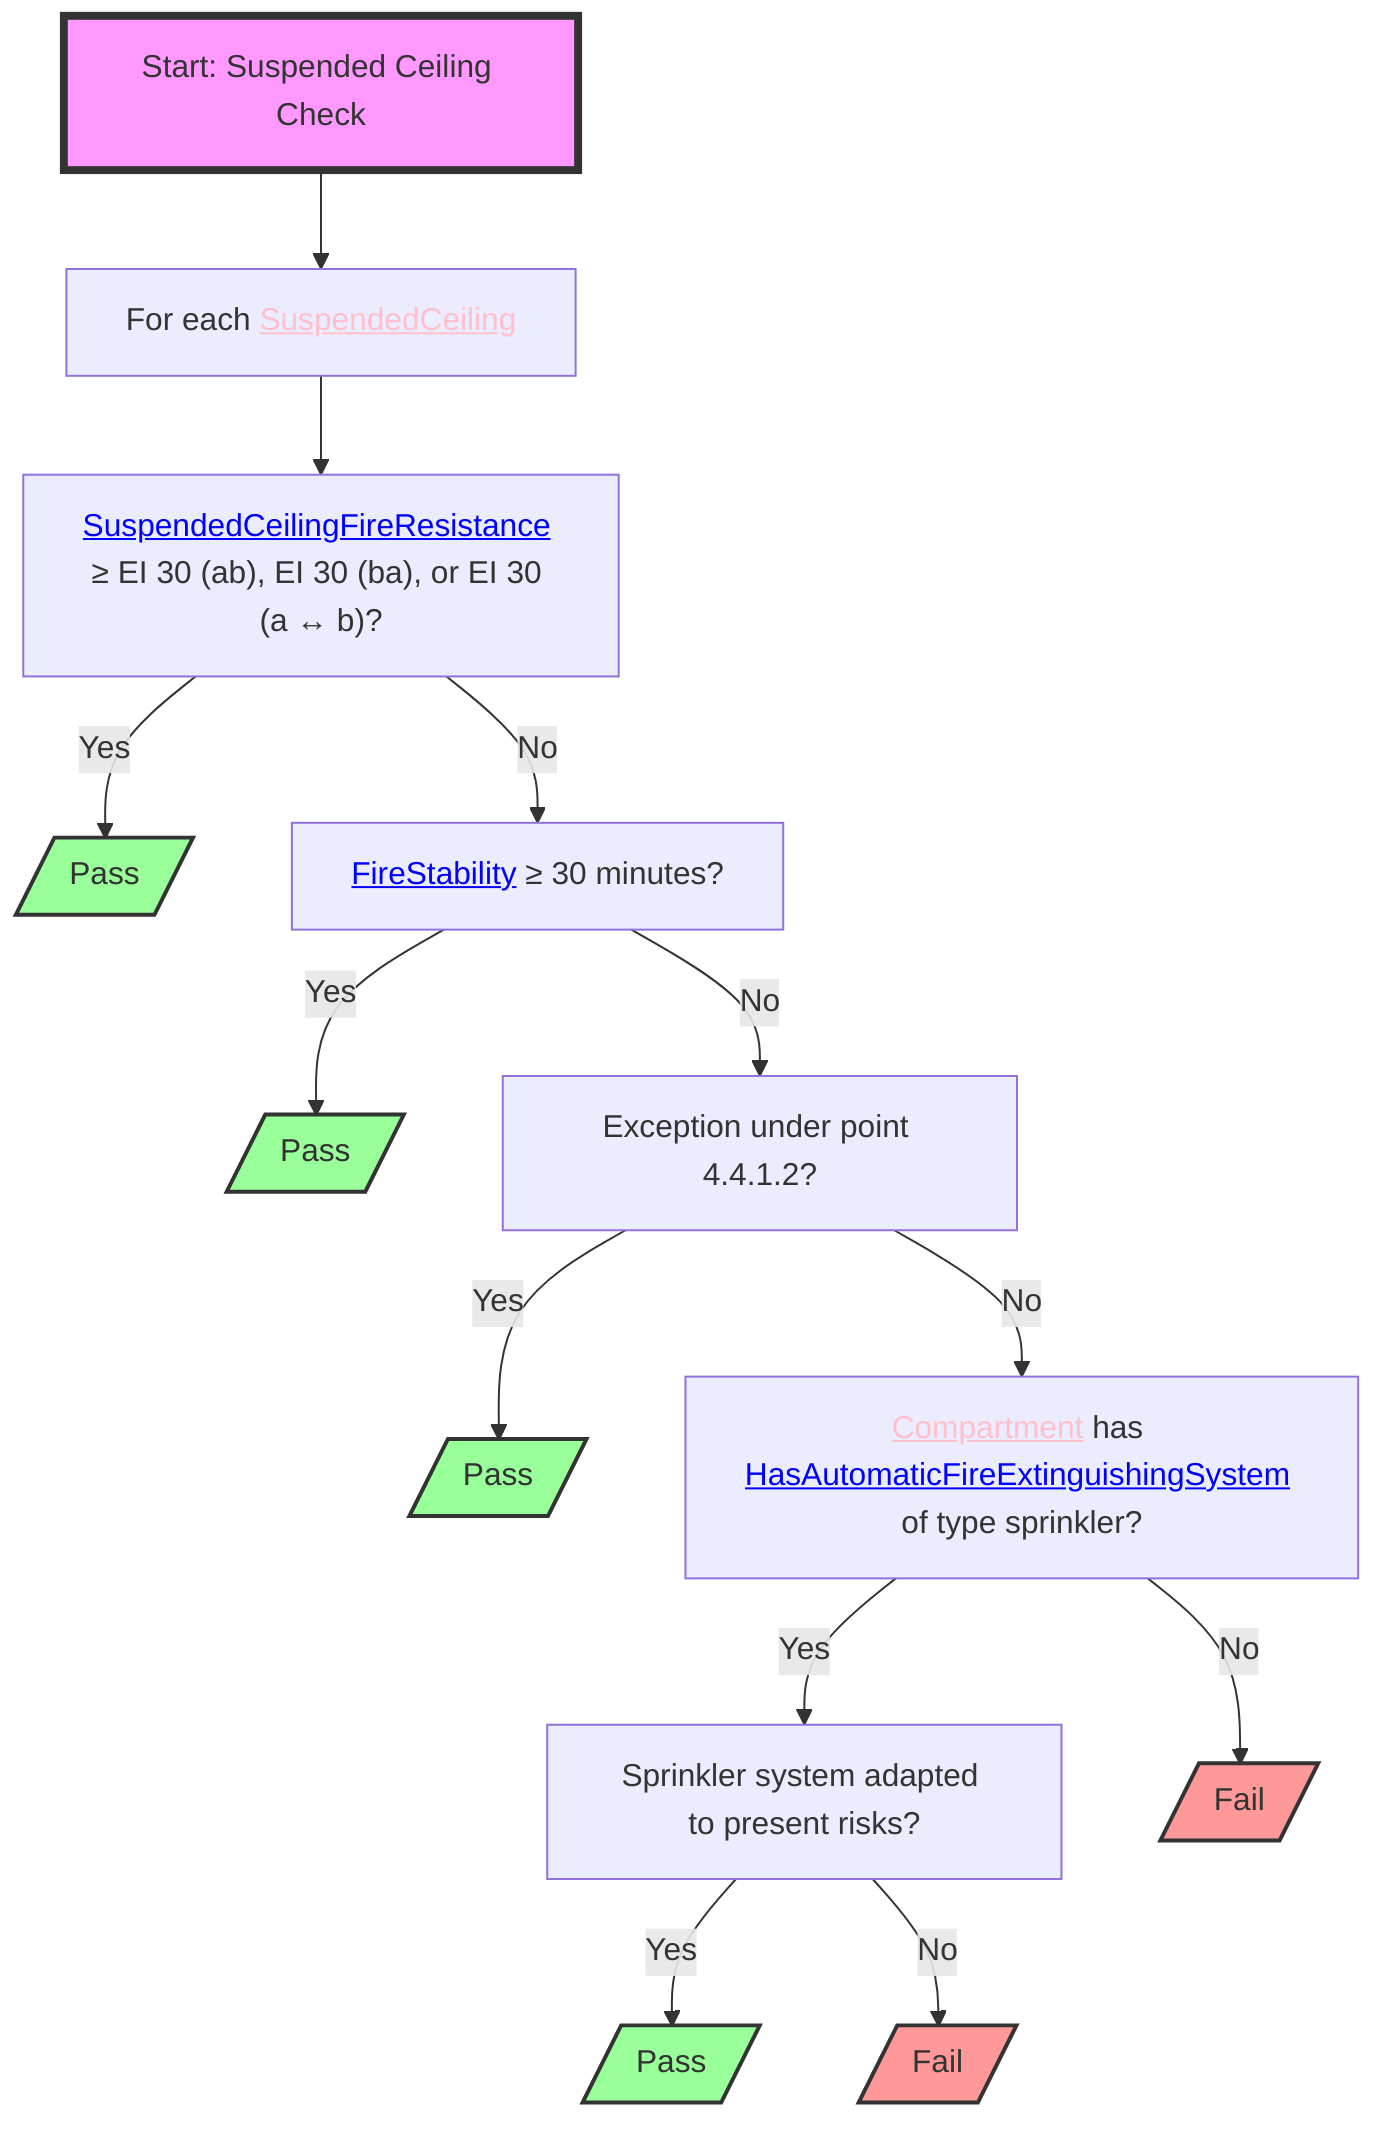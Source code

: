 flowchart TD
    S1["Start: Suspended Ceiling Check"] --> A["For each <a href='http://example.com/firebimbuilding#SuspendedCeiling' style='color:pink;'>SuspendedCeiling</a>"]
    A --> B["<a href='http://example.com/firebimbuilding#SuspendedCeilingFireResistance' style='color:blue;'>SuspendedCeilingFireResistance</a> ≥ EI 30 (ab), EI 30 (ba), or EI 30 (a ↔ b)?"]
    B -- Yes --> C[/"Pass"/]
    B -- No --> D["<a href='http://example.com/firebimbuilding#FireStability' style='color:blue;'>FireStability</a> ≥ 30 minutes?"]
    D -- Yes --> E[/"Pass"/]
    D -- No --> F["Exception under point 4.4.1.2?"]
    F -- Yes --> G[/"Pass"/]
    F -- No --> H["<a href='http://example.com/firebimbuilding#Compartment' style='color:pink;'>Compartment</a> has <a href='http://example.com/firebimbuilding#HasAutomaticFireExtinguishingSystem' style='color:blue;'>HasAutomaticFireExtinguishingSystem</a> of type sprinkler?"]
    H -- Yes --> I["Sprinkler system adapted to present risks?"]
    H -- No --> J[/"Fail"/]
    I -- Yes --> K[/"Pass"/]
    I -- No --> L[/"Fail"/]

    S1:::startClass
    C:::passClass
    E:::passClass
    G:::passClass
    J:::failClass
    K:::passClass
    L:::failClass

    classDef startClass fill:#f9f,stroke:#333,stroke-width:4px
    classDef passClass fill:#9f9,stroke:#333,stroke-width:2px
    classDef failClass fill:#f99,stroke:#333,stroke-width:2px